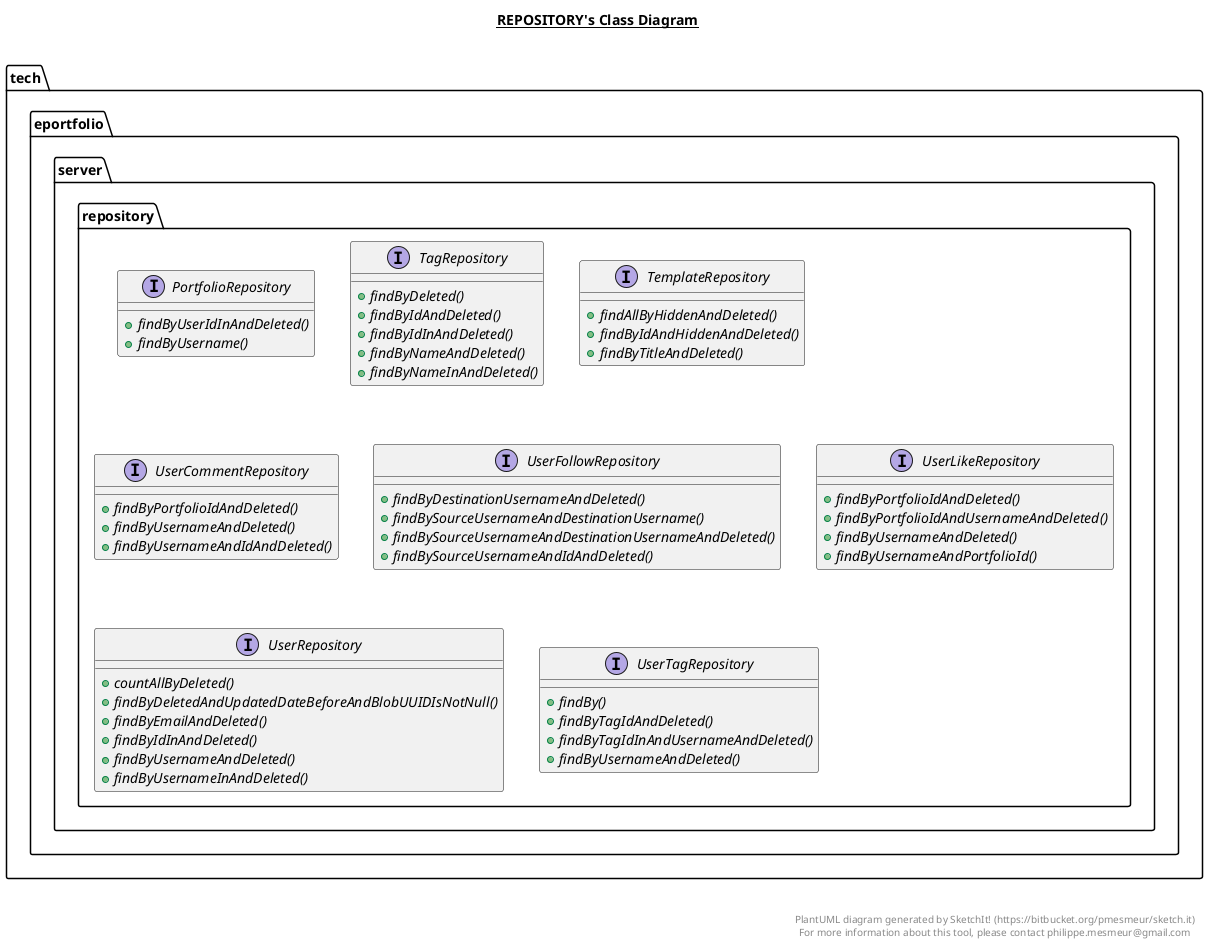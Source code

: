 @startuml

title __REPOSITORY's Class Diagram__\n

  namespace tech.eportfolio.server {
    namespace repository {
      interface tech.eportfolio.server.repository.PortfolioRepository {
          {abstract} + findByUserIdInAndDeleted()
          {abstract} + findByUsername()
      }
    }
  }
  

  namespace tech.eportfolio.server {
    namespace repository {
      interface tech.eportfolio.server.repository.TagRepository {
          {abstract} + findByDeleted()
          {abstract} + findByIdAndDeleted()
          {abstract} + findByIdInAndDeleted()
          {abstract} + findByNameAndDeleted()
          {abstract} + findByNameInAndDeleted()
      }
    }
  }
  

  namespace tech.eportfolio.server {
    namespace repository {
      interface tech.eportfolio.server.repository.TemplateRepository {
          {abstract} + findAllByHiddenAndDeleted()
          {abstract} + findByIdAndHiddenAndDeleted()
          {abstract} + findByTitleAndDeleted()
      }
    }
  }
  

  namespace tech.eportfolio.server {
    namespace repository {
      interface tech.eportfolio.server.repository.UserCommentRepository {
          {abstract} + findByPortfolioIdAndDeleted()
          {abstract} + findByUsernameAndDeleted()
          {abstract} + findByUsernameAndIdAndDeleted()
      }
    }
  }
  

  namespace tech.eportfolio.server {
    namespace repository {
      interface tech.eportfolio.server.repository.UserFollowRepository {
          {abstract} + findByDestinationUsernameAndDeleted()
          {abstract} + findBySourceUsernameAndDestinationUsername()
          {abstract} + findBySourceUsernameAndDestinationUsernameAndDeleted()
          {abstract} + findBySourceUsernameAndIdAndDeleted()
      }
    }
  }
  

  namespace tech.eportfolio.server {
    namespace repository {
      interface tech.eportfolio.server.repository.UserLikeRepository {
          {abstract} + findByPortfolioIdAndDeleted()
          {abstract} + findByPortfolioIdAndUsernameAndDeleted()
          {abstract} + findByUsernameAndDeleted()
          {abstract} + findByUsernameAndPortfolioId()
      }
    }
  }
  

  namespace tech.eportfolio.server {
    namespace repository {
      interface tech.eportfolio.server.repository.UserRepository {
          {abstract} + countAllByDeleted()
          {abstract} + findByDeletedAndUpdatedDateBeforeAndBlobUUIDIsNotNull()
          {abstract} + findByEmailAndDeleted()
          {abstract} + findByIdInAndDeleted()
          {abstract} + findByUsernameAndDeleted()
          {abstract} + findByUsernameInAndDeleted()
      }
    }
  }
  

  namespace tech.eportfolio.server {
    namespace repository {
      interface tech.eportfolio.server.repository.UserTagRepository {
          {abstract} + findBy()
          {abstract} + findByTagIdAndDeleted()
          {abstract} + findByTagIdInAndUsernameAndDeleted()
          {abstract} + findByUsernameAndDeleted()
      }
    }
  }
  



right footer


PlantUML diagram generated by SketchIt! (https://bitbucket.org/pmesmeur/sketch.it)
For more information about this tool, please contact philippe.mesmeur@gmail.com
endfooter

@enduml

